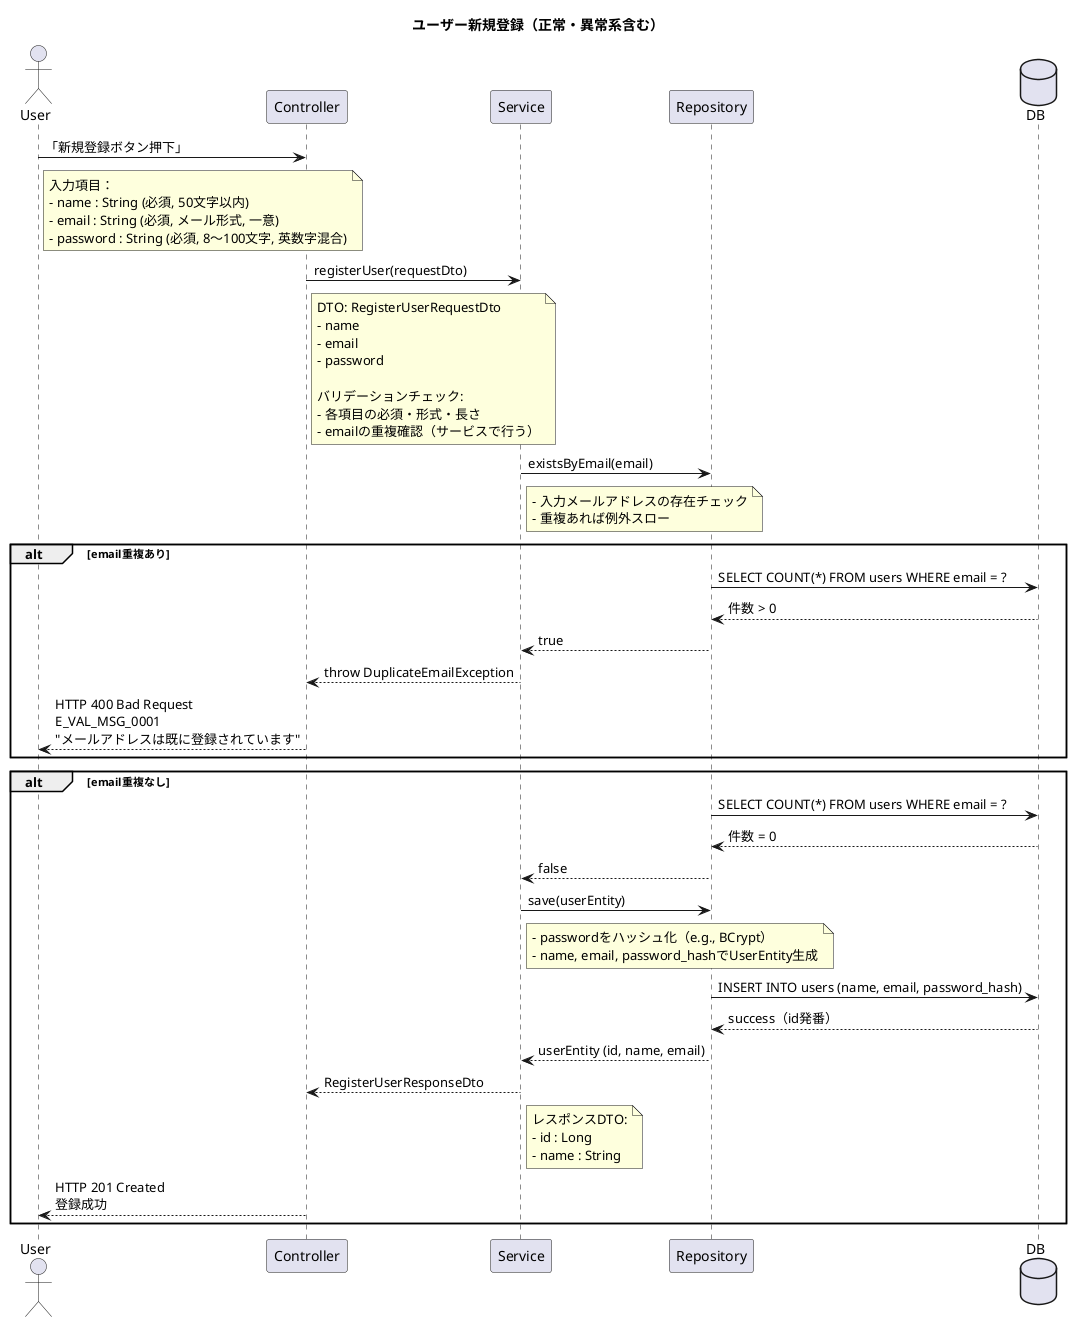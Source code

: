@startuml register_user_sequence
actor User
participant Controller
participant Service
participant Repository
database DB

title ユーザー新規登録（正常・異常系含む）

User -> Controller : 「新規登録ボタン押下」
note right of User
入力項目：
- name : String (必須, 50文字以内)
- email : String (必須, メール形式, 一意)
- password : String (必須, 8〜100文字, 英数字混合)
end note

Controller -> Service : registerUser(requestDto)
note right of Controller
DTO: RegisterUserRequestDto
- name
- email
- password

バリデーションチェック:
- 各項目の必須・形式・長さ
- emailの重複確認（サービスで行う）
end note

Service -> Repository : existsByEmail(email)
note right of Service
- 入力メールアドレスの存在チェック
- 重複あれば例外スロー
end note

alt email重複あり
Repository -> DB : SELECT COUNT(*) FROM users WHERE email = ?
DB --> Repository : 件数 > 0
Repository --> Service : true
Service --> Controller : throw DuplicateEmailException
Controller --> User : HTTP 400 Bad Request\nE_VAL_MSG_0001\n"メールアドレスは既に登録されています"
end

alt email重複なし
Repository -> DB : SELECT COUNT(*) FROM users WHERE email = ?
DB --> Repository : 件数 = 0
Repository --> Service : false

Service -> Repository : save(userEntity)
note right of Service
- passwordをハッシュ化（e.g., BCrypt）
- name, email, password_hashでUserEntity生成
end note

Repository -> DB : INSERT INTO users (name, email, password_hash)
DB --> Repository : success（id発番）
Repository --> Service : userEntity (id, name, email)
Service --> Controller : RegisterUserResponseDto
note right of Service
レスポンスDTO:
- id : Long
- name : String
end note

Controller --> User : HTTP 201 Created\n登録成功
end

@enduml
